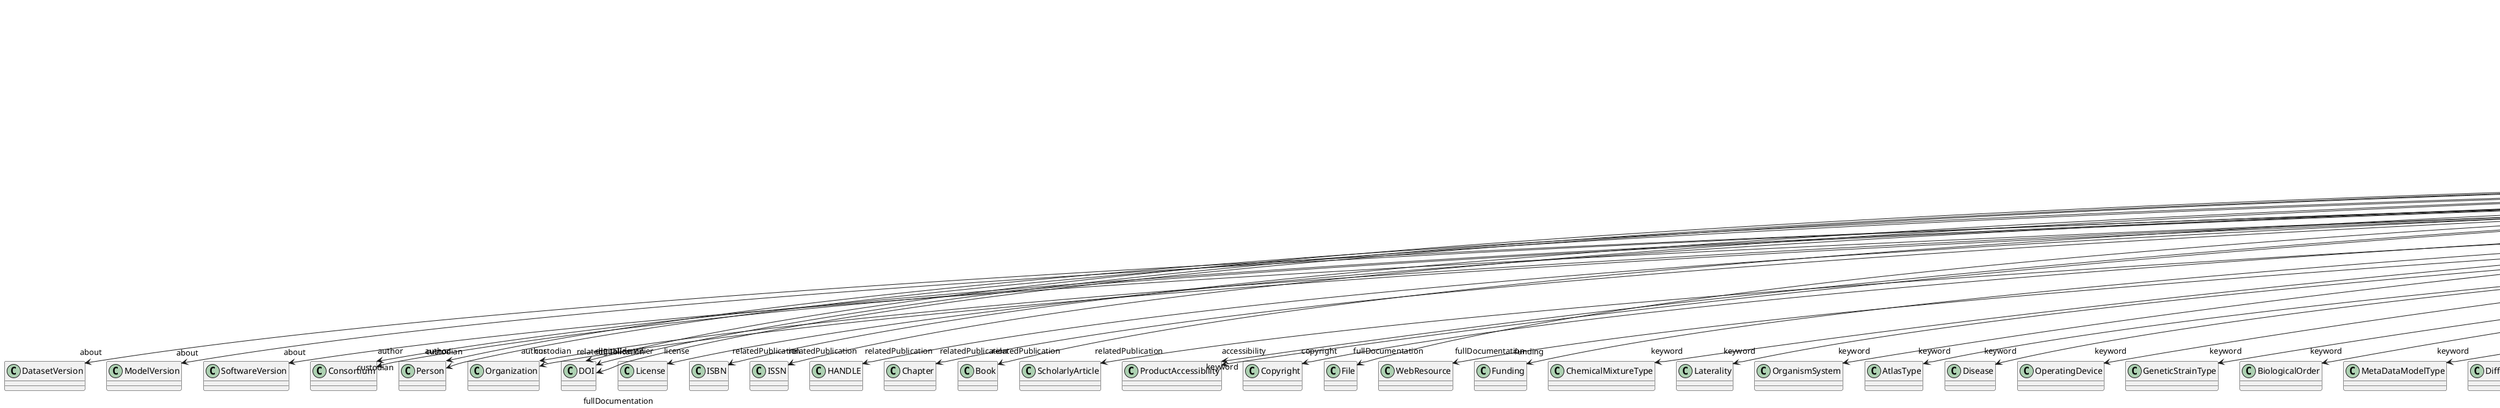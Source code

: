 @startuml
class LivePaperVersion {
+about
+author
+digitalIdentifier
+isAlternativeVersionOf
+isNewVersionOf
+license
+modificationDate
+relatedPublication
+accessibility
+copyright
+custodian
+description
+fullDocumentation
+fullName
+funding
+homepage
+howToCite
+keyword
+otherContribution
+releaseDate
+repository
+shortName
+supportChannel
+versionIdentifier
+versionInnovation

}
LivePaperVersion -d-> "about" DatasetVersion
LivePaperVersion -d-> "about" ModelVersion
LivePaperVersion -d-> "about" SoftwareVersion
LivePaperVersion -d-> "author" Consortium
LivePaperVersion -d-> "author" Person
LivePaperVersion -d-> "author" Organization
LivePaperVersion -d-> "digitalIdentifier" DOI
LivePaperVersion -d-> "isAlternativeVersionOf" LivePaperVersion
LivePaperVersion -d-> "isNewVersionOf" LivePaperVersion
LivePaperVersion -d-> "license" License
LivePaperVersion -d-> "relatedPublication" DOI
LivePaperVersion -d-> "relatedPublication" ISBN
LivePaperVersion -d-> "relatedPublication" ISSN
LivePaperVersion -d-> "relatedPublication" HANDLE
LivePaperVersion -d-> "relatedPublication" Chapter
LivePaperVersion -d-> "relatedPublication" Book
LivePaperVersion -d-> "relatedPublication" ScholarlyArticle
LivePaperVersion -d-> "accessibility" ProductAccessibility
LivePaperVersion -d-> "copyright" Copyright
LivePaperVersion -d-> "custodian" Consortium
LivePaperVersion -d-> "custodian" Person
LivePaperVersion -d-> "custodian" Organization
LivePaperVersion -d-> "fullDocumentation" DOI
LivePaperVersion -d-> "fullDocumentation" File
LivePaperVersion -d-> "fullDocumentation" WebResource
LivePaperVersion -d-> "funding" Funding
LivePaperVersion -d-> "keyword" ChemicalMixtureType
LivePaperVersion -d-> "keyword" Laterality
LivePaperVersion -d-> "keyword" OrganismSystem
LivePaperVersion -d-> "keyword" AtlasType
LivePaperVersion -d-> "keyword" Disease
LivePaperVersion -d-> "keyword" OperatingDevice
LivePaperVersion -d-> "keyword" GeneticStrainType
LivePaperVersion -d-> "keyword" BiologicalOrder
LivePaperVersion -d-> "keyword" MetaDataModelType
LivePaperVersion -d-> "keyword" DifferenceMeasure
LivePaperVersion -d-> "keyword" Handedness
LivePaperVersion -d-> "keyword" Colormap
LivePaperVersion -d-> "keyword" BreedingType
LivePaperVersion -d-> "keyword" QualitativeOverlap
LivePaperVersion -d-> "keyword" ProductAccessibility
LivePaperVersion -d-> "keyword" AnatomicalPlane
LivePaperVersion -d-> "keyword" Service
LivePaperVersion -d-> "keyword" ContributionType
LivePaperVersion -d-> "keyword" TypeOfUncertainty
LivePaperVersion -d-> "keyword" OpticalStimulusType
LivePaperVersion -d-> "keyword" ProgrammingLanguage
LivePaperVersion -d-> "keyword" AnnotationCriteriaType
LivePaperVersion -d-> "keyword" Terminology
LivePaperVersion -d-> "keyword" ActionStatusType
LivePaperVersion -d-> "keyword" DiseaseModel
LivePaperVersion -d-> "keyword" UnitOfMeasurement
LivePaperVersion -d-> "keyword" OperatingSystem
LivePaperVersion -d-> "keyword" AnatomicalIdentificationType
LivePaperVersion -d-> "keyword" CriteriaQualityType
LivePaperVersion -d-> "keyword" Language
LivePaperVersion -d-> "keyword" EducationalLevel
LivePaperVersion -d-> "keyword" OrganismSubstance
LivePaperVersion -d-> "keyword" ExperimentalApproach
LivePaperVersion -d-> "keyword" Technique
LivePaperVersion -d-> "keyword" DataType
LivePaperVersion -d-> "keyword" TissueSampleAttribute
LivePaperVersion -d-> "keyword" SetupType
LivePaperVersion -d-> "keyword" AnatomicalAxesOrientation
LivePaperVersion -d-> "keyword" EthicsAssessment
LivePaperVersion -d-> "keyword" UBERONParcellation
LivePaperVersion -d-> "keyword" SemanticDataType
LivePaperVersion -d-> "keyword" DeviceType
LivePaperVersion -d-> "keyword" SubcellularEntity
LivePaperVersion -d-> "keyword" ModelAbstractionLevel
LivePaperVersion -d-> "keyword" Species
LivePaperVersion -d-> "keyword" OlfactoryStimulusType
LivePaperVersion -d-> "keyword" ModelScope
LivePaperVersion -d-> "keyword" ElectricalStimulusType
LivePaperVersion -d-> "keyword" FileUsageRole
LivePaperVersion -d-> "keyword" SubjectAttribute
LivePaperVersion -d-> "keyword" CranialWindowReinforcementType
LivePaperVersion -d-> "keyword" Organ
LivePaperVersion -d-> "keyword" SoftwareFeature
LivePaperVersion -d-> "keyword" StimulationApproach
LivePaperVersion -d-> "keyword" AnalysisTechnique
LivePaperVersion -d-> "keyword" TermSuggestion
LivePaperVersion -d-> "keyword" SoftwareApplicationCategory
LivePaperVersion -d-> "keyword" LearningResourceType
LivePaperVersion -d-> "keyword" AuditoryStimulusType
LivePaperVersion -d-> "keyword" StimulationTechnique
LivePaperVersion -d-> "keyword" MeasuredQuantity
LivePaperVersion -d-> "keyword" TissueSampleType
LivePaperVersion -d-> "keyword" FileBundleGrouping
LivePaperVersion -d-> "keyword" PreparationType
LivePaperVersion -d-> "keyword" MolecularEntity
LivePaperVersion -d-> "keyword" VisualStimulusType
LivePaperVersion -d-> "keyword" CellCultureType
LivePaperVersion -d-> "keyword" GustatoryStimulusType
LivePaperVersion -d-> "keyword" AgeCategory
LivePaperVersion -d-> "keyword" FileRepositoryType
LivePaperVersion -d-> "keyword" PatchClampVariation
LivePaperVersion -d-> "keyword" CellType
LivePaperVersion -d-> "keyword" CranialWindowConstructionType
LivePaperVersion -d-> "keyword" TactileStimulusType
LivePaperVersion -d-> "keyword" BiologicalSex
LivePaperVersion -d-> "keyword" AnnotationType
LivePaperVersion -d-> "otherContribution" Contribution
LivePaperVersion -d-> "repository" FileRepository

@enduml